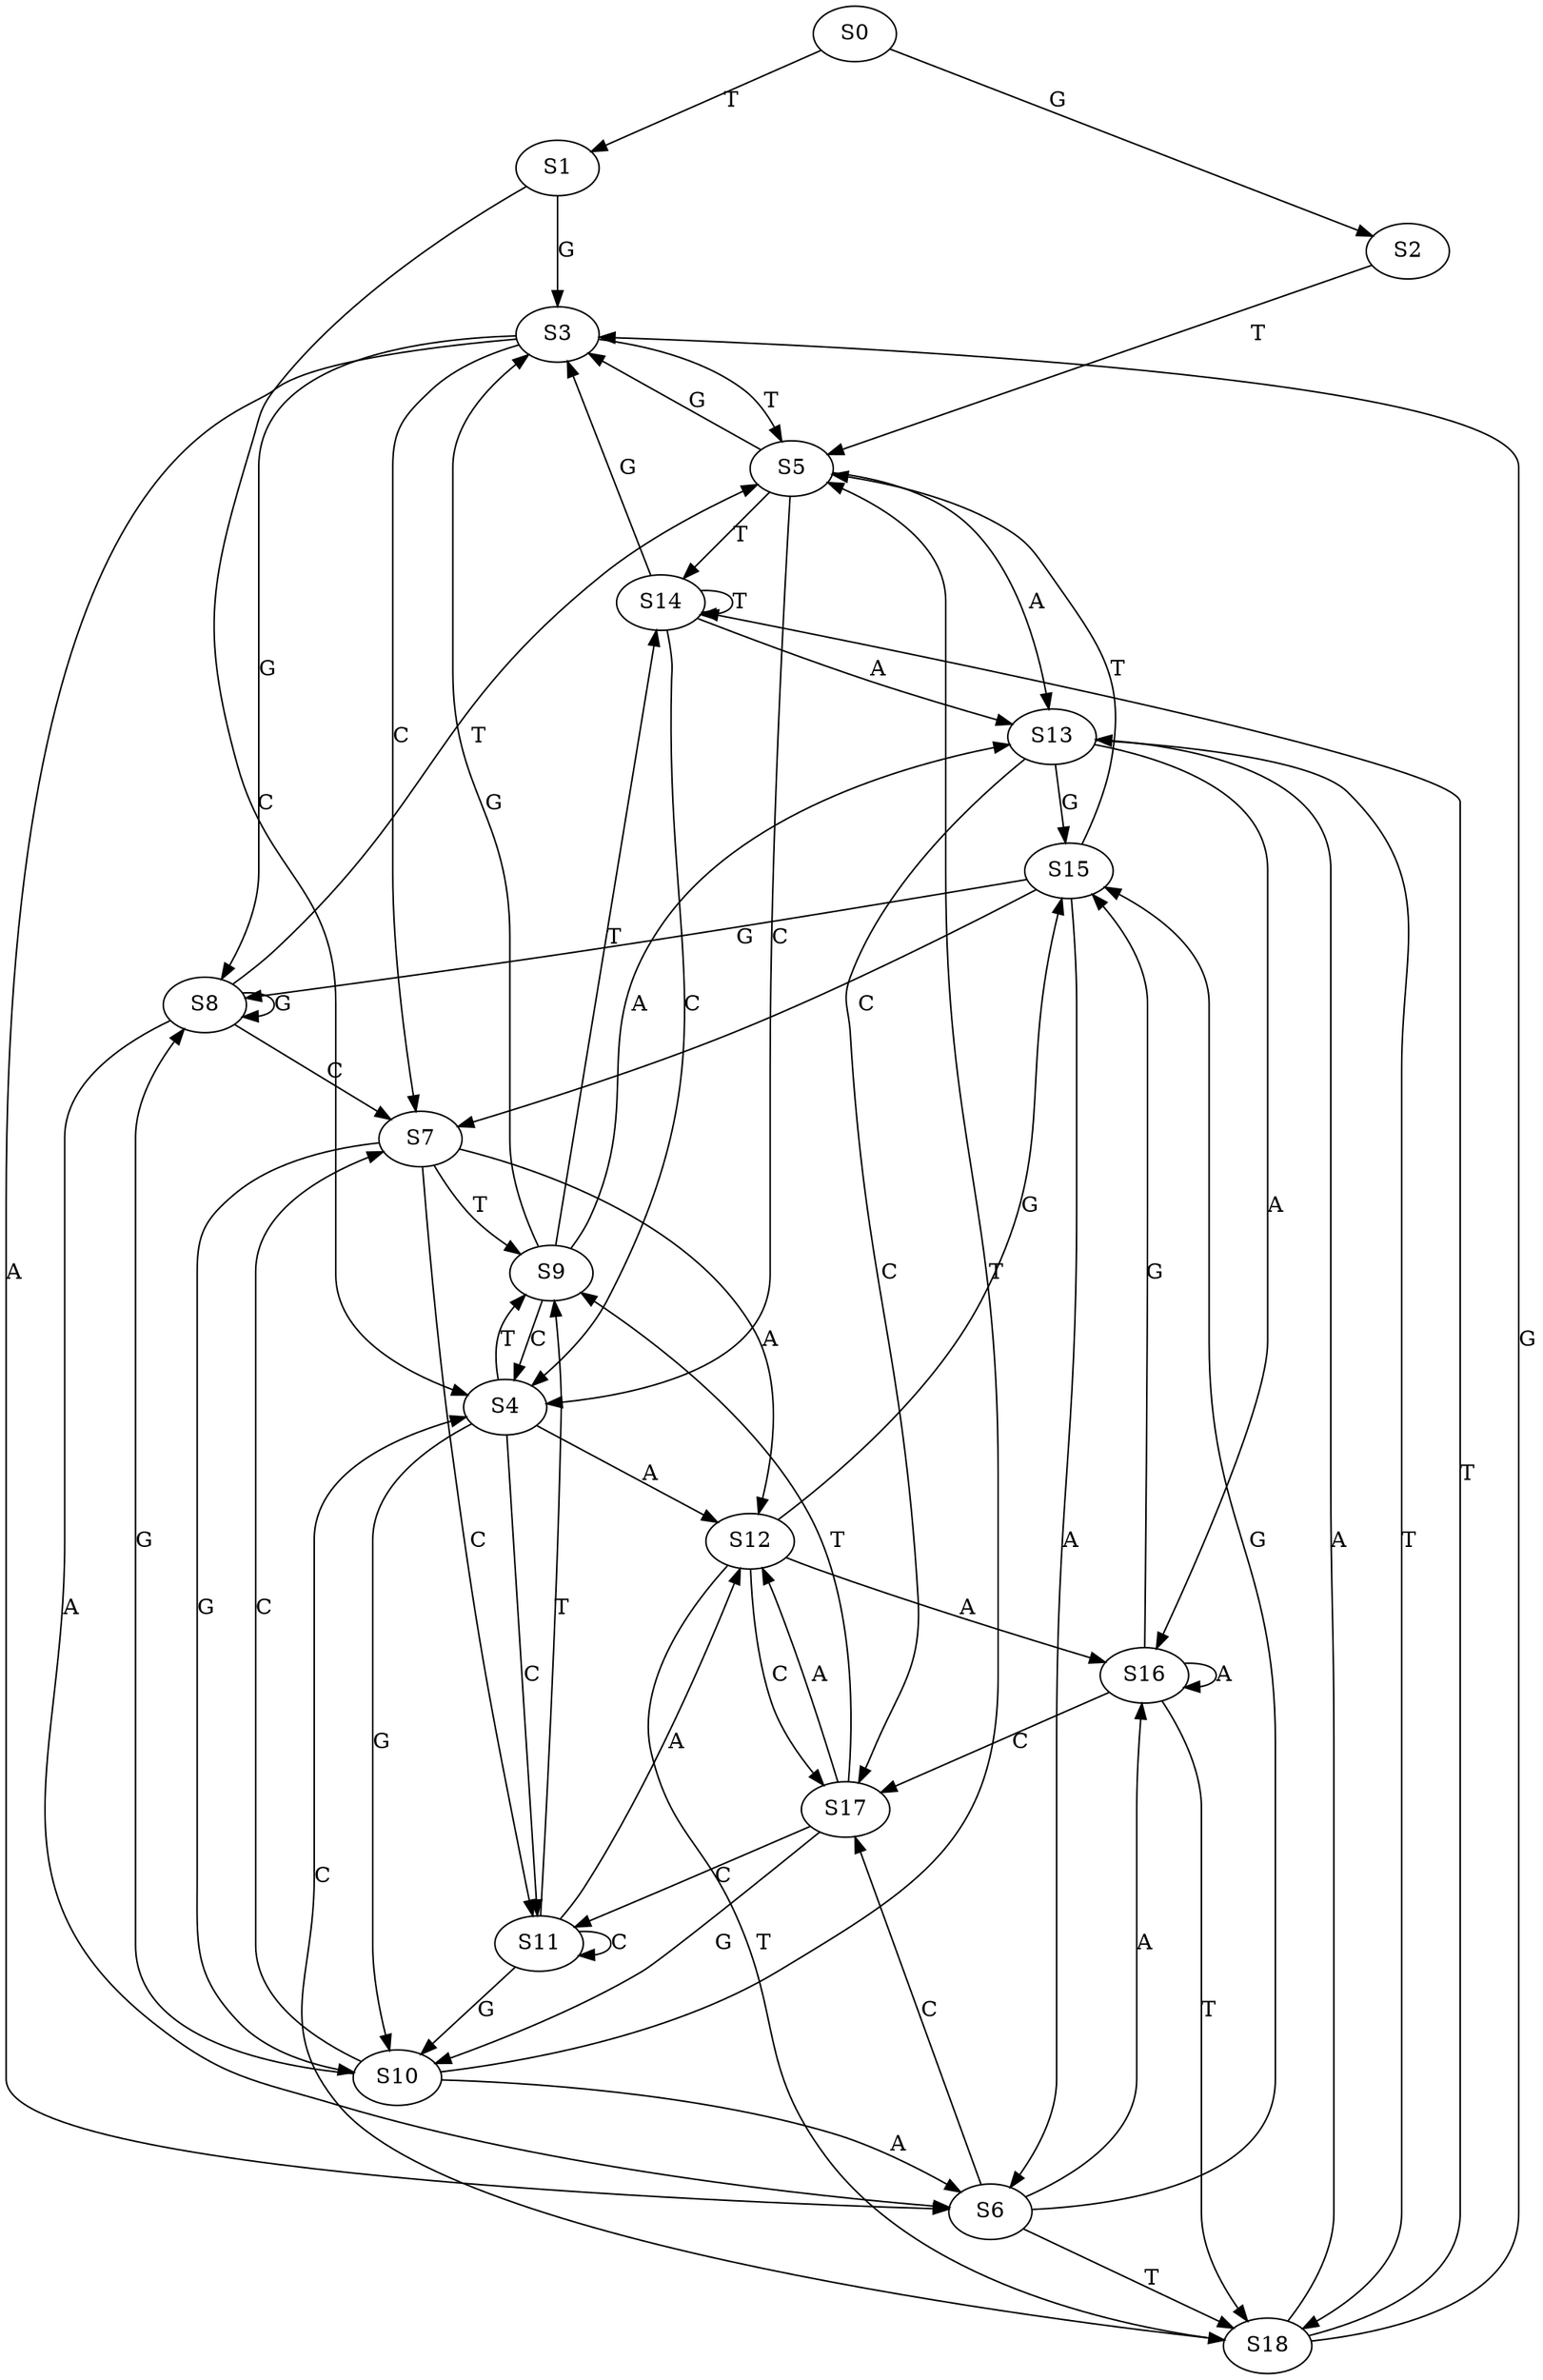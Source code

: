 strict digraph  {
	S0 -> S1 [ label = T ];
	S0 -> S2 [ label = G ];
	S1 -> S3 [ label = G ];
	S1 -> S4 [ label = C ];
	S2 -> S5 [ label = T ];
	S3 -> S6 [ label = A ];
	S3 -> S5 [ label = T ];
	S3 -> S7 [ label = C ];
	S3 -> S8 [ label = G ];
	S4 -> S9 [ label = T ];
	S4 -> S10 [ label = G ];
	S4 -> S11 [ label = C ];
	S4 -> S12 [ label = A ];
	S5 -> S13 [ label = A ];
	S5 -> S4 [ label = C ];
	S5 -> S3 [ label = G ];
	S5 -> S14 [ label = T ];
	S6 -> S15 [ label = G ];
	S6 -> S16 [ label = A ];
	S6 -> S17 [ label = C ];
	S6 -> S18 [ label = T ];
	S7 -> S11 [ label = C ];
	S7 -> S9 [ label = T ];
	S7 -> S10 [ label = G ];
	S7 -> S12 [ label = A ];
	S8 -> S6 [ label = A ];
	S8 -> S5 [ label = T ];
	S8 -> S8 [ label = G ];
	S8 -> S7 [ label = C ];
	S9 -> S3 [ label = G ];
	S9 -> S4 [ label = C ];
	S9 -> S13 [ label = A ];
	S9 -> S14 [ label = T ];
	S10 -> S8 [ label = G ];
	S10 -> S5 [ label = T ];
	S10 -> S6 [ label = A ];
	S10 -> S7 [ label = C ];
	S11 -> S10 [ label = G ];
	S11 -> S11 [ label = C ];
	S11 -> S12 [ label = A ];
	S11 -> S9 [ label = T ];
	S12 -> S15 [ label = G ];
	S12 -> S18 [ label = T ];
	S12 -> S17 [ label = C ];
	S12 -> S16 [ label = A ];
	S13 -> S15 [ label = G ];
	S13 -> S18 [ label = T ];
	S13 -> S16 [ label = A ];
	S13 -> S17 [ label = C ];
	S14 -> S4 [ label = C ];
	S14 -> S3 [ label = G ];
	S14 -> S14 [ label = T ];
	S14 -> S13 [ label = A ];
	S15 -> S5 [ label = T ];
	S15 -> S8 [ label = G ];
	S15 -> S6 [ label = A ];
	S15 -> S7 [ label = C ];
	S16 -> S18 [ label = T ];
	S16 -> S17 [ label = C ];
	S16 -> S15 [ label = G ];
	S16 -> S16 [ label = A ];
	S17 -> S12 [ label = A ];
	S17 -> S9 [ label = T ];
	S17 -> S11 [ label = C ];
	S17 -> S10 [ label = G ];
	S18 -> S13 [ label = A ];
	S18 -> S4 [ label = C ];
	S18 -> S14 [ label = T ];
	S18 -> S3 [ label = G ];
}
